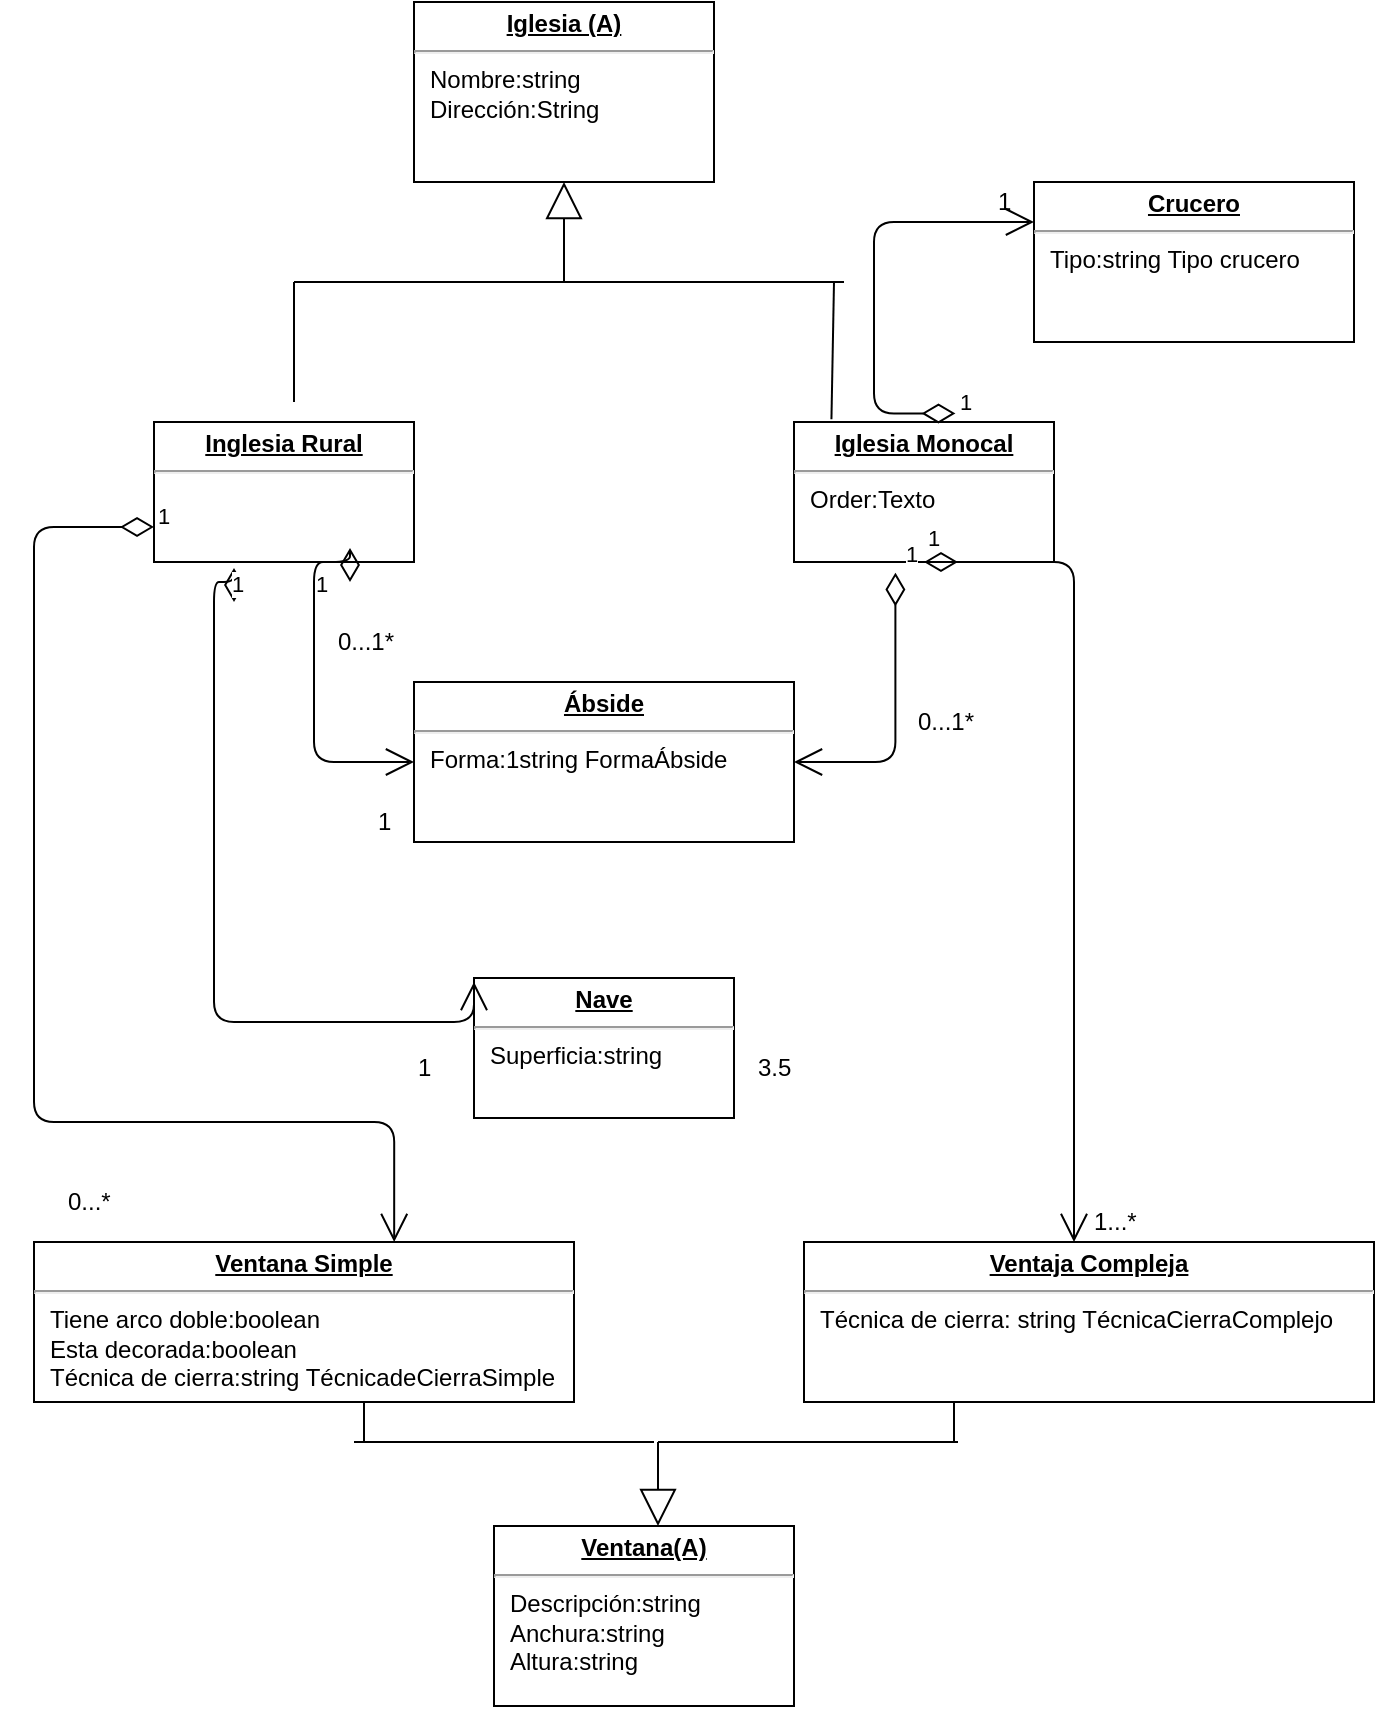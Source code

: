 <mxfile version="12.2.4" pages="1"><diagram id="IbBdruHDRKsdv6yHlTxE" name="Page-1"><mxGraphModel dx="403" dy="310" grid="1" gridSize="10" guides="1" tooltips="1" connect="1" arrows="1" fold="1" page="1" pageScale="1" pageWidth="827" pageHeight="1169" math="0" shadow="0"><root><mxCell id="0"/><mxCell id="1" parent="0"/><mxCell id="7" value="&lt;p style=&quot;margin: 0px ; margin-top: 4px ; text-align: center ; text-decoration: underline&quot;&gt;&lt;b&gt;Iglesia (A)&lt;/b&gt;&lt;/p&gt;&lt;hr&gt;&lt;p style=&quot;margin: 0px ; margin-left: 8px&quot;&gt;Nombre:string&lt;/p&gt;&lt;p style=&quot;margin: 0px ; margin-left: 8px&quot;&gt;Dirección:String&lt;/p&gt;" style="verticalAlign=top;align=left;overflow=fill;fontSize=12;fontFamily=Helvetica;html=1;" parent="1" vertex="1"><mxGeometry x="290" y="60" width="150" height="90" as="geometry"/></mxCell><mxCell id="8" value="&lt;p style=&quot;margin: 0px ; margin-top: 4px ; text-align: center ; text-decoration: underline&quot;&gt;&lt;b&gt;Crucero&lt;/b&gt;&lt;/p&gt;&lt;hr&gt;&lt;p style=&quot;margin: 0px ; margin-left: 8px&quot;&gt;Tipo:string Tipo crucero&lt;/p&gt;" style="verticalAlign=top;align=left;overflow=fill;fontSize=12;fontFamily=Helvetica;html=1;" parent="1" vertex="1"><mxGeometry x="600" y="150" width="160" height="80" as="geometry"/></mxCell><mxCell id="13" value="&lt;p style=&quot;margin: 0px ; margin-top: 4px ; text-align: center ; text-decoration: underline&quot;&gt;&lt;b&gt;Iglesia Monocal&lt;/b&gt;&lt;/p&gt;&lt;hr&gt;&lt;p style=&quot;margin: 0px ; margin-left: 8px&quot;&gt;Order:Texto&lt;/p&gt;" style="verticalAlign=top;align=left;overflow=fill;fontSize=12;fontFamily=Helvetica;html=1;" parent="1" vertex="1"><mxGeometry x="480" y="270" width="130" height="70" as="geometry"/></mxCell><mxCell id="14" value="&lt;p style=&quot;margin: 0px ; margin-top: 4px ; text-align: center ; text-decoration: underline&quot;&gt;&lt;b&gt;Inglesia Rural&lt;/b&gt;&lt;/p&gt;&lt;hr&gt;&lt;p style=&quot;margin: 0px ; margin-left: 8px&quot;&gt;&lt;br&gt;&lt;/p&gt;" style="verticalAlign=top;align=left;overflow=fill;fontSize=12;fontFamily=Helvetica;html=1;" parent="1" vertex="1"><mxGeometry x="160" y="270" width="130" height="70" as="geometry"/></mxCell><mxCell id="15" value="&lt;p style=&quot;margin: 0px ; margin-top: 4px ; text-align: center ; text-decoration: underline&quot;&gt;&lt;b&gt;Ábside&lt;/b&gt;&lt;/p&gt;&lt;hr&gt;&lt;p style=&quot;margin: 0px ; margin-left: 8px&quot;&gt;Forma:1string FormaÁbside&lt;/p&gt;" style="verticalAlign=top;align=left;overflow=fill;fontSize=12;fontFamily=Helvetica;html=1;" parent="1" vertex="1"><mxGeometry x="290" y="400" width="190" height="80" as="geometry"/></mxCell><mxCell id="16" value="&lt;p style=&quot;margin: 0px ; margin-top: 4px ; text-align: center ; text-decoration: underline&quot;&gt;&lt;b&gt;Nave&lt;/b&gt;&lt;/p&gt;&lt;hr&gt;&lt;p style=&quot;margin: 0px ; margin-left: 8px&quot;&gt;Superficia:string&lt;/p&gt;" style="verticalAlign=top;align=left;overflow=fill;fontSize=12;fontFamily=Helvetica;html=1;" parent="1" vertex="1"><mxGeometry x="320" y="548" width="130" height="70" as="geometry"/></mxCell><mxCell id="17" value="&lt;p style=&quot;margin: 0px ; margin-top: 4px ; text-align: center ; text-decoration: underline&quot;&gt;&lt;b&gt;Ventana Simple&lt;/b&gt;&lt;/p&gt;&lt;hr&gt;&lt;p style=&quot;margin: 0px ; margin-left: 8px&quot;&gt;Tiene arco doble:boolean&lt;/p&gt;&lt;p style=&quot;margin: 0px ; margin-left: 8px&quot;&gt;Esta decorada:boolean&lt;/p&gt;&lt;p style=&quot;margin: 0px ; margin-left: 8px&quot;&gt;Técnica de cierra:string TécnicadeCierraSimple&lt;/p&gt;" style="verticalAlign=top;align=left;overflow=fill;fontSize=12;fontFamily=Helvetica;html=1;" parent="1" vertex="1"><mxGeometry x="100" y="680" width="270" height="80" as="geometry"/></mxCell><mxCell id="18" value="&lt;p style=&quot;margin: 0px ; margin-top: 4px ; text-align: center ; text-decoration: underline&quot;&gt;&lt;b&gt;Ventaja Compleja&lt;/b&gt;&lt;/p&gt;&lt;hr&gt;&lt;p style=&quot;margin: 0px ; margin-left: 8px&quot;&gt;Técnica de cierra: string TécnicaCierraComplejo&lt;/p&gt;" style="verticalAlign=top;align=left;overflow=fill;fontSize=12;fontFamily=Helvetica;html=1;" parent="1" vertex="1"><mxGeometry x="485" y="680" width="285" height="80" as="geometry"/></mxCell><mxCell id="19" value="&lt;p style=&quot;margin: 0px ; margin-top: 4px ; text-align: center ; text-decoration: underline&quot;&gt;&lt;b&gt;Ventana(A)&lt;/b&gt;&lt;/p&gt;&lt;hr&gt;&lt;p style=&quot;margin: 0px ; margin-left: 8px&quot;&gt;Descripción:string&lt;/p&gt;&lt;p style=&quot;margin: 0px ; margin-left: 8px&quot;&gt;Anchura:string&lt;/p&gt;&lt;p style=&quot;margin: 0px ; margin-left: 8px&quot;&gt;Altura:string&lt;/p&gt;" style="verticalAlign=top;align=left;overflow=fill;fontSize=12;fontFamily=Helvetica;html=1;" parent="1" vertex="1"><mxGeometry x="330" y="822" width="150" height="90" as="geometry"/></mxCell><mxCell id="22" value="" style="endArrow=block;endSize=16;endFill=0;html=1;" parent="1" edge="1"><mxGeometry width="160" relative="1" as="geometry"><mxPoint x="412" y="780" as="sourcePoint"/><mxPoint x="412" y="822" as="targetPoint"/></mxGeometry></mxCell><mxCell id="23" value="" style="endArrow=none;html=1;" parent="1" edge="1"><mxGeometry width="50" height="50" relative="1" as="geometry"><mxPoint x="260" y="780" as="sourcePoint"/><mxPoint x="410" y="780" as="targetPoint"/><Array as="points"><mxPoint x="340" y="780"/></Array></mxGeometry></mxCell><mxCell id="24" value="" style="endArrow=none;html=1;" parent="1" edge="1"><mxGeometry width="50" height="50" relative="1" as="geometry"><mxPoint x="412" y="780" as="sourcePoint"/><mxPoint x="562" y="780" as="targetPoint"/><Array as="points"><mxPoint x="532" y="780"/></Array></mxGeometry></mxCell><mxCell id="25" value="" style="endArrow=none;html=1;" parent="1" edge="1"><mxGeometry width="50" height="50" relative="1" as="geometry"><mxPoint x="265" y="780" as="sourcePoint"/><mxPoint x="265" y="760" as="targetPoint"/></mxGeometry></mxCell><mxCell id="27" value="" style="endArrow=none;html=1;" parent="1" edge="1"><mxGeometry width="50" height="50" relative="1" as="geometry"><mxPoint x="560" y="780" as="sourcePoint"/><mxPoint x="560" y="760" as="targetPoint"/></mxGeometry></mxCell><mxCell id="35" value="" style="endArrow=block;endSize=16;endFill=0;html=1;" parent="1" target="7" edge="1"><mxGeometry width="160" relative="1" as="geometry"><mxPoint x="365" y="200" as="sourcePoint"/><mxPoint x="450" y="140" as="targetPoint"/></mxGeometry></mxCell><mxCell id="41" value="" style="endArrow=none;html=1;" parent="1" edge="1"><mxGeometry width="50" height="50" relative="1" as="geometry"><mxPoint x="230" y="200" as="sourcePoint"/><mxPoint x="360" y="200" as="targetPoint"/></mxGeometry></mxCell><mxCell id="42" value="" style="endArrow=none;html=1;" parent="1" edge="1"><mxGeometry width="50" height="50" relative="1" as="geometry"><mxPoint x="350" y="200" as="sourcePoint"/><mxPoint x="505" y="200" as="targetPoint"/></mxGeometry></mxCell><mxCell id="43" value="" style="endArrow=none;html=1;" parent="1" edge="1"><mxGeometry width="50" height="50" relative="1" as="geometry"><mxPoint x="230" y="260" as="sourcePoint"/><mxPoint x="230" y="200" as="targetPoint"/></mxGeometry></mxCell><mxCell id="44" value="" style="endArrow=none;html=1;exitX=0.144;exitY=-0.02;exitDx=0;exitDy=0;exitPerimeter=0;" parent="1" source="13" edge="1"><mxGeometry width="50" height="50" relative="1" as="geometry"><mxPoint x="500" y="260" as="sourcePoint"/><mxPoint x="500" y="200" as="targetPoint"/><Array as="points"/></mxGeometry></mxCell><mxCell id="45" value="1" style="endArrow=open;html=1;endSize=12;startArrow=diamondThin;startSize=14;startFill=0;edgeStyle=orthogonalEdgeStyle;align=left;verticalAlign=bottom;exitX=0;exitY=0.75;exitDx=0;exitDy=0;entryX=0.667;entryY=0;entryDx=0;entryDy=0;entryPerimeter=0;" parent="1" source="14" target="17" edge="1"><mxGeometry x="-1" y="3" relative="1" as="geometry"><mxPoint x="190" y="350" as="sourcePoint"/><mxPoint x="270" y="660" as="targetPoint"/><Array as="points"><mxPoint x="100" y="322"/><mxPoint x="100" y="620"/><mxPoint x="280" y="620"/></Array></mxGeometry></mxCell><mxCell id="46" value="1" style="endArrow=open;html=1;endSize=12;startArrow=diamondThin;startSize=14;startFill=0;edgeStyle=orthogonalEdgeStyle;align=left;verticalAlign=bottom;" parent="1" edge="1"><mxGeometry x="-1" y="3" relative="1" as="geometry"><mxPoint x="200" y="360" as="sourcePoint"/><mxPoint x="320" y="550" as="targetPoint"/><Array as="points"><mxPoint x="200" y="350"/><mxPoint x="190" y="350"/><mxPoint x="190" y="570"/><mxPoint x="320" y="570"/></Array></mxGeometry></mxCell><mxCell id="49" value="1" style="endArrow=open;html=1;endSize=12;startArrow=diamondThin;startSize=14;startFill=0;edgeStyle=orthogonalEdgeStyle;align=left;verticalAlign=bottom;exitX=0.5;exitY=1;exitDx=0;exitDy=0;" parent="1" source="13" target="18" edge="1"><mxGeometry x="-1" y="3" relative="1" as="geometry"><mxPoint x="80" y="930" as="sourcePoint"/><mxPoint x="470" y="590" as="targetPoint"/><Array as="points"><mxPoint x="620" y="340"/></Array></mxGeometry></mxCell><mxCell id="50" value="1" style="endArrow=open;html=1;endSize=12;startArrow=diamondThin;startSize=14;startFill=0;edgeStyle=orthogonalEdgeStyle;align=left;verticalAlign=bottom;entryX=0;entryY=0.5;entryDx=0;entryDy=0;" parent="1" target="15" edge="1"><mxGeometry x="-0.786" y="10" relative="1" as="geometry"><mxPoint x="258" y="350" as="sourcePoint"/><mxPoint x="240" y="930" as="targetPoint"/><Array as="points"><mxPoint x="240" y="340"/><mxPoint x="240" y="440"/></Array><mxPoint x="-10" y="10" as="offset"/></mxGeometry></mxCell><mxCell id="54" value="1" style="endArrow=open;html=1;endSize=12;startArrow=diamondThin;startSize=14;startFill=0;edgeStyle=orthogonalEdgeStyle;align=left;verticalAlign=bottom;exitX=0.39;exitY=1.076;exitDx=0;exitDy=0;exitPerimeter=0;entryX=1;entryY=0.5;entryDx=0;entryDy=0;" parent="1" source="13" target="15" edge="1"><mxGeometry x="-1" y="3" relative="1" as="geometry"><mxPoint x="799" y="370" as="sourcePoint"/><mxPoint x="499" y="960" as="targetPoint"/><Array as="points"><mxPoint x="530" y="440"/></Array></mxGeometry></mxCell><mxCell id="61" value="1" style="endArrow=open;html=1;endSize=12;startArrow=diamondThin;startSize=14;startFill=0;edgeStyle=orthogonalEdgeStyle;align=left;verticalAlign=bottom;exitX=0.621;exitY=-0.061;exitDx=0;exitDy=0;exitPerimeter=0;entryX=0;entryY=0.25;entryDx=0;entryDy=0;" parent="1" source="13" target="8" edge="1"><mxGeometry x="-1" y="3" relative="1" as="geometry"><mxPoint x="170" y="930" as="sourcePoint"/><mxPoint x="440" y="340" as="targetPoint"/><Array as="points"><mxPoint x="520" y="266"/><mxPoint x="520" y="170"/></Array></mxGeometry></mxCell><mxCell id="62" value="1" style="text;html=1;resizable=0;points=[];autosize=1;align=left;verticalAlign=top;spacingTop=-4;" parent="1" vertex="1"><mxGeometry x="580" y="150" width="20" height="20" as="geometry"/></mxCell><mxCell id="63" value="1...*" style="text;html=1;resizable=0;points=[];autosize=1;align=left;verticalAlign=top;spacingTop=-4;" parent="1" vertex="1"><mxGeometry x="627.5" y="660" width="40" height="20" as="geometry"/></mxCell><mxCell id="64" value="0...1*" style="text;html=1;resizable=0;points=[];autosize=1;align=left;verticalAlign=top;spacingTop=-4;" parent="1" vertex="1"><mxGeometry x="540" y="410" width="40" height="20" as="geometry"/></mxCell><mxCell id="65" value="0...1*" style="text;html=1;resizable=0;points=[];autosize=1;align=left;verticalAlign=top;spacingTop=-4;" parent="1" vertex="1"><mxGeometry x="250" y="370" width="40" height="20" as="geometry"/></mxCell><mxCell id="67" value="&lt;span style=&quot;color: rgba(0 , 0 , 0 , 0) ; font-family: monospace ; font-size: 0px&quot;&gt;%3CmxGraphModel%3E%3Croot%3E%3CmxCell%20id%3D%220%22%2F%3E%3CmxCell%20id%3D%221%22%20parent%3D%220%22%2F%3E%3CmxCell%20id%3D%222%22%20value%3D%22%22%20style%3D%22endArrow%3Dnone%3Bhtml%3D1%3B%22%20edge%3D%221%22%20parent%3D%221%22%3E%3CmxGeometry%20width%3D%2250%22%20height%3D%2250%22%20relative%3D%221%22%20as%3D%22geometry%22%3E%3CmxPoint%20x%3D%22260%22%20y%3D%22780%22%20as%3D%22sourcePoint%22%2F%3E%3CmxPoint%20x%3D%22410%22%20y%3D%22780%22%20as%3D%22targetPoint%22%2F%3E%3CArray%20as%3D%22points%22%3E%3CmxPoint%20x%3D%22340%22%20y%3D%22780%22%2F%3E%3C%2FArray%3E%3C%2FmxGeometry%3E%3C%2FmxCell%3E%3C%2Froot%3E%3C%2FmxGraphModel%3E&lt;/span&gt;&lt;span style=&quot;color: rgba(0 , 0 , 0 , 0) ; font-family: monospace ; font-size: 0px&quot;&gt;%3CmxGraphModel%3E%3Croot%3E%3CmxCell%20id%3D%220%22%2F%3E%3CmxCell%20id%3D%221%22%20parent%3D%220%22%2F%3E%3CmxCell%20id%3D%222%22%20value%3D%22%22%20style%3D%22endArrow%3Dnone%3Bhtml%3D1%3B%22%20edge%3D%221%22%20parent%3D%221%22%3E%3CmxGeometry%20width%3D%2250%22%20height%3D%2250%22%20relative%3D%221%22%20as%3D%22geometry%22%3E%3CmxPoint%20x%3D%22260%22%20y%3D%22780%22%20as%3D%22sourcePoint%22%2F%3E%3CmxPoint%20x%3D%22410%22%20y%3D%22780%22%20as%3D%22targetPoint%22%2F%3E%3CArray%20as%3D%22points%22%3E%3CmxPoint%20x%3D%22340%22%20y%3D%22780%22%2F%3E%3C%2FArray%3E%3C%2FmxGeometry%3E%3C%2FmxCell%3E%3C%2Froot%3E%3C%2FmxGraphModel%3E&lt;/span&gt;" style="text;html=1;resizable=0;points=[];autosize=1;align=left;verticalAlign=top;spacingTop=-4;" parent="1" vertex="1"><mxGeometry x="145" y="406" width="20" height="20" as="geometry"/></mxCell><mxCell id="72" value="0...*" style="text;html=1;resizable=0;points=[];autosize=1;align=left;verticalAlign=top;spacingTop=-4;" parent="1" vertex="1"><mxGeometry x="115" y="650" width="40" height="20" as="geometry"/></mxCell><mxCell id="73" value="1" style="text;html=1;resizable=0;points=[];autosize=1;align=left;verticalAlign=top;spacingTop=-4;" parent="1" vertex="1"><mxGeometry x="290" y="583" width="20" height="20" as="geometry"/></mxCell><mxCell id="74" value="1" style="text;html=1;resizable=0;points=[];autosize=1;align=left;verticalAlign=top;spacingTop=-4;" parent="1" vertex="1"><mxGeometry x="270" y="460" width="20" height="20" as="geometry"/></mxCell><mxCell id="75" value="3.5" style="text;html=1;resizable=0;points=[];autosize=1;align=left;verticalAlign=top;spacingTop=-4;" parent="1" vertex="1"><mxGeometry x="460" y="583" width="30" height="20" as="geometry"/></mxCell></root></mxGraphModel></diagram></mxfile>